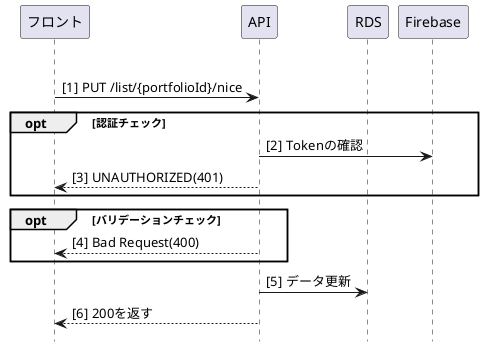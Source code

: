 @startuml putListIdNice

autonumber "[0]"
hide footbox

participant "フロント" as front
participant "API" as api
participant "RDS" as RDS
participant "Firebase" as firebase

|||
front -> api : PUT /list/{portfolioId}/nice

opt 認証チェック
  api -> firebase: Tokenの確認
  front <-- api : UNAUTHORIZED(401)
end

opt バリデーションチェック
  front <-- api : Bad Request(400)
end

api -> RDS : データ更新

front <-- api : 200を返す

@enduml